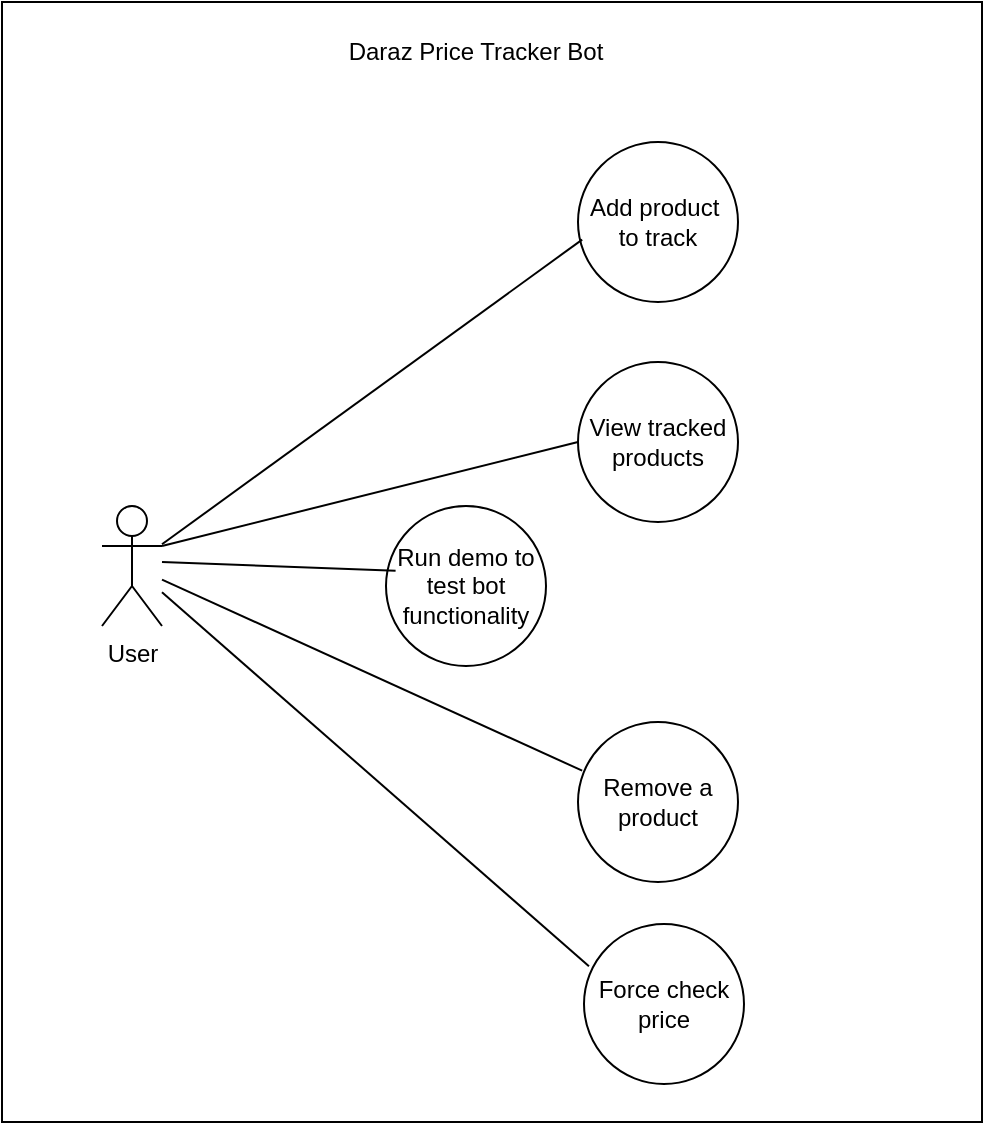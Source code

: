 <mxfile version="24.8.4">
  <diagram name="Page-1" id="jdG1IzWh8xb3a1KTiut1">
    <mxGraphModel dx="1589" dy="784" grid="1" gridSize="10" guides="1" tooltips="1" connect="1" arrows="1" fold="1" page="1" pageScale="1" pageWidth="850" pageHeight="1100" math="0" shadow="0">
      <root>
        <mxCell id="0" />
        <mxCell id="1" parent="0" />
        <mxCell id="CxOpPzMCJwlfZzr5itkw-13" value="" style="rounded=0;whiteSpace=wrap;html=1;" vertex="1" parent="1">
          <mxGeometry x="230" y="50" width="490" height="560" as="geometry" />
        </mxCell>
        <mxCell id="CxOpPzMCJwlfZzr5itkw-1" value="&lt;div&gt;Add product&amp;nbsp;&lt;/div&gt;&lt;div&gt;to track&lt;/div&gt;" style="ellipse;whiteSpace=wrap;html=1;aspect=fixed;" vertex="1" parent="1">
          <mxGeometry x="518" y="120" width="80" height="80" as="geometry" />
        </mxCell>
        <mxCell id="CxOpPzMCJwlfZzr5itkw-2" value="Force check price" style="ellipse;whiteSpace=wrap;html=1;aspect=fixed;" vertex="1" parent="1">
          <mxGeometry x="521" y="511" width="80" height="80" as="geometry" />
        </mxCell>
        <mxCell id="CxOpPzMCJwlfZzr5itkw-3" value="&lt;div&gt;View tracked products&lt;/div&gt;" style="ellipse;whiteSpace=wrap;html=1;aspect=fixed;" vertex="1" parent="1">
          <mxGeometry x="518" y="230" width="80" height="80" as="geometry" />
        </mxCell>
        <mxCell id="CxOpPzMCJwlfZzr5itkw-4" value="Remove a product" style="ellipse;whiteSpace=wrap;html=1;aspect=fixed;" vertex="1" parent="1">
          <mxGeometry x="518" y="410" width="80" height="80" as="geometry" />
        </mxCell>
        <mxCell id="CxOpPzMCJwlfZzr5itkw-5" value="Run demo to test bot functionality" style="ellipse;whiteSpace=wrap;html=1;aspect=fixed;" vertex="1" parent="1">
          <mxGeometry x="422" y="302" width="80" height="80" as="geometry" />
        </mxCell>
        <mxCell id="CxOpPzMCJwlfZzr5itkw-8" style="rounded=0;orthogonalLoop=1;jettySize=auto;html=1;entryX=0;entryY=0.5;entryDx=0;entryDy=0;endArrow=none;endFill=0;exitX=1;exitY=0.333;exitDx=0;exitDy=0;exitPerimeter=0;" edge="1" parent="1" source="CxOpPzMCJwlfZzr5itkw-6">
          <mxGeometry relative="1" as="geometry">
            <mxPoint x="190" y="329.289" as="sourcePoint" />
            <mxPoint x="518.0" y="270" as="targetPoint" />
          </mxGeometry>
        </mxCell>
        <mxCell id="CxOpPzMCJwlfZzr5itkw-6" value="User" style="shape=umlActor;verticalLabelPosition=bottom;verticalAlign=top;html=1;outlineConnect=0;" vertex="1" parent="1">
          <mxGeometry x="280" y="302" width="30" height="60" as="geometry" />
        </mxCell>
        <mxCell id="CxOpPzMCJwlfZzr5itkw-7" style="rounded=0;orthogonalLoop=1;jettySize=auto;html=1;entryX=0.026;entryY=0.61;entryDx=0;entryDy=0;entryPerimeter=0;endArrow=none;endFill=0;" edge="1" parent="1" source="CxOpPzMCJwlfZzr5itkw-6" target="CxOpPzMCJwlfZzr5itkw-1">
          <mxGeometry relative="1" as="geometry" />
        </mxCell>
        <mxCell id="CxOpPzMCJwlfZzr5itkw-9" style="rounded=0;orthogonalLoop=1;jettySize=auto;html=1;entryX=0.06;entryY=0.404;entryDx=0;entryDy=0;endArrow=none;endFill=0;entryPerimeter=0;" edge="1" parent="1" target="CxOpPzMCJwlfZzr5itkw-5">
          <mxGeometry relative="1" as="geometry">
            <mxPoint x="310" y="330" as="sourcePoint" />
            <mxPoint x="528" y="280" as="targetPoint" />
          </mxGeometry>
        </mxCell>
        <mxCell id="CxOpPzMCJwlfZzr5itkw-10" style="rounded=0;orthogonalLoop=1;jettySize=auto;html=1;entryX=0.026;entryY=0.304;entryDx=0;entryDy=0;endArrow=none;endFill=0;entryPerimeter=0;" edge="1" parent="1" source="CxOpPzMCJwlfZzr5itkw-6" target="CxOpPzMCJwlfZzr5itkw-4">
          <mxGeometry relative="1" as="geometry">
            <mxPoint x="210" y="349" as="sourcePoint" />
            <mxPoint x="538" y="290" as="targetPoint" />
          </mxGeometry>
        </mxCell>
        <mxCell id="CxOpPzMCJwlfZzr5itkw-11" style="rounded=0;orthogonalLoop=1;jettySize=auto;html=1;entryX=0.031;entryY=0.264;entryDx=0;entryDy=0;endArrow=none;endFill=0;entryPerimeter=0;" edge="1" parent="1" source="CxOpPzMCJwlfZzr5itkw-6" target="CxOpPzMCJwlfZzr5itkw-2">
          <mxGeometry relative="1" as="geometry">
            <mxPoint x="220" y="359" as="sourcePoint" />
            <mxPoint x="548" y="300" as="targetPoint" />
          </mxGeometry>
        </mxCell>
        <mxCell id="CxOpPzMCJwlfZzr5itkw-15" value="Daraz Price Tracker Bot" style="text;html=1;align=center;verticalAlign=middle;whiteSpace=wrap;rounded=0;" vertex="1" parent="1">
          <mxGeometry x="392" y="60" width="150" height="30" as="geometry" />
        </mxCell>
      </root>
    </mxGraphModel>
  </diagram>
</mxfile>
